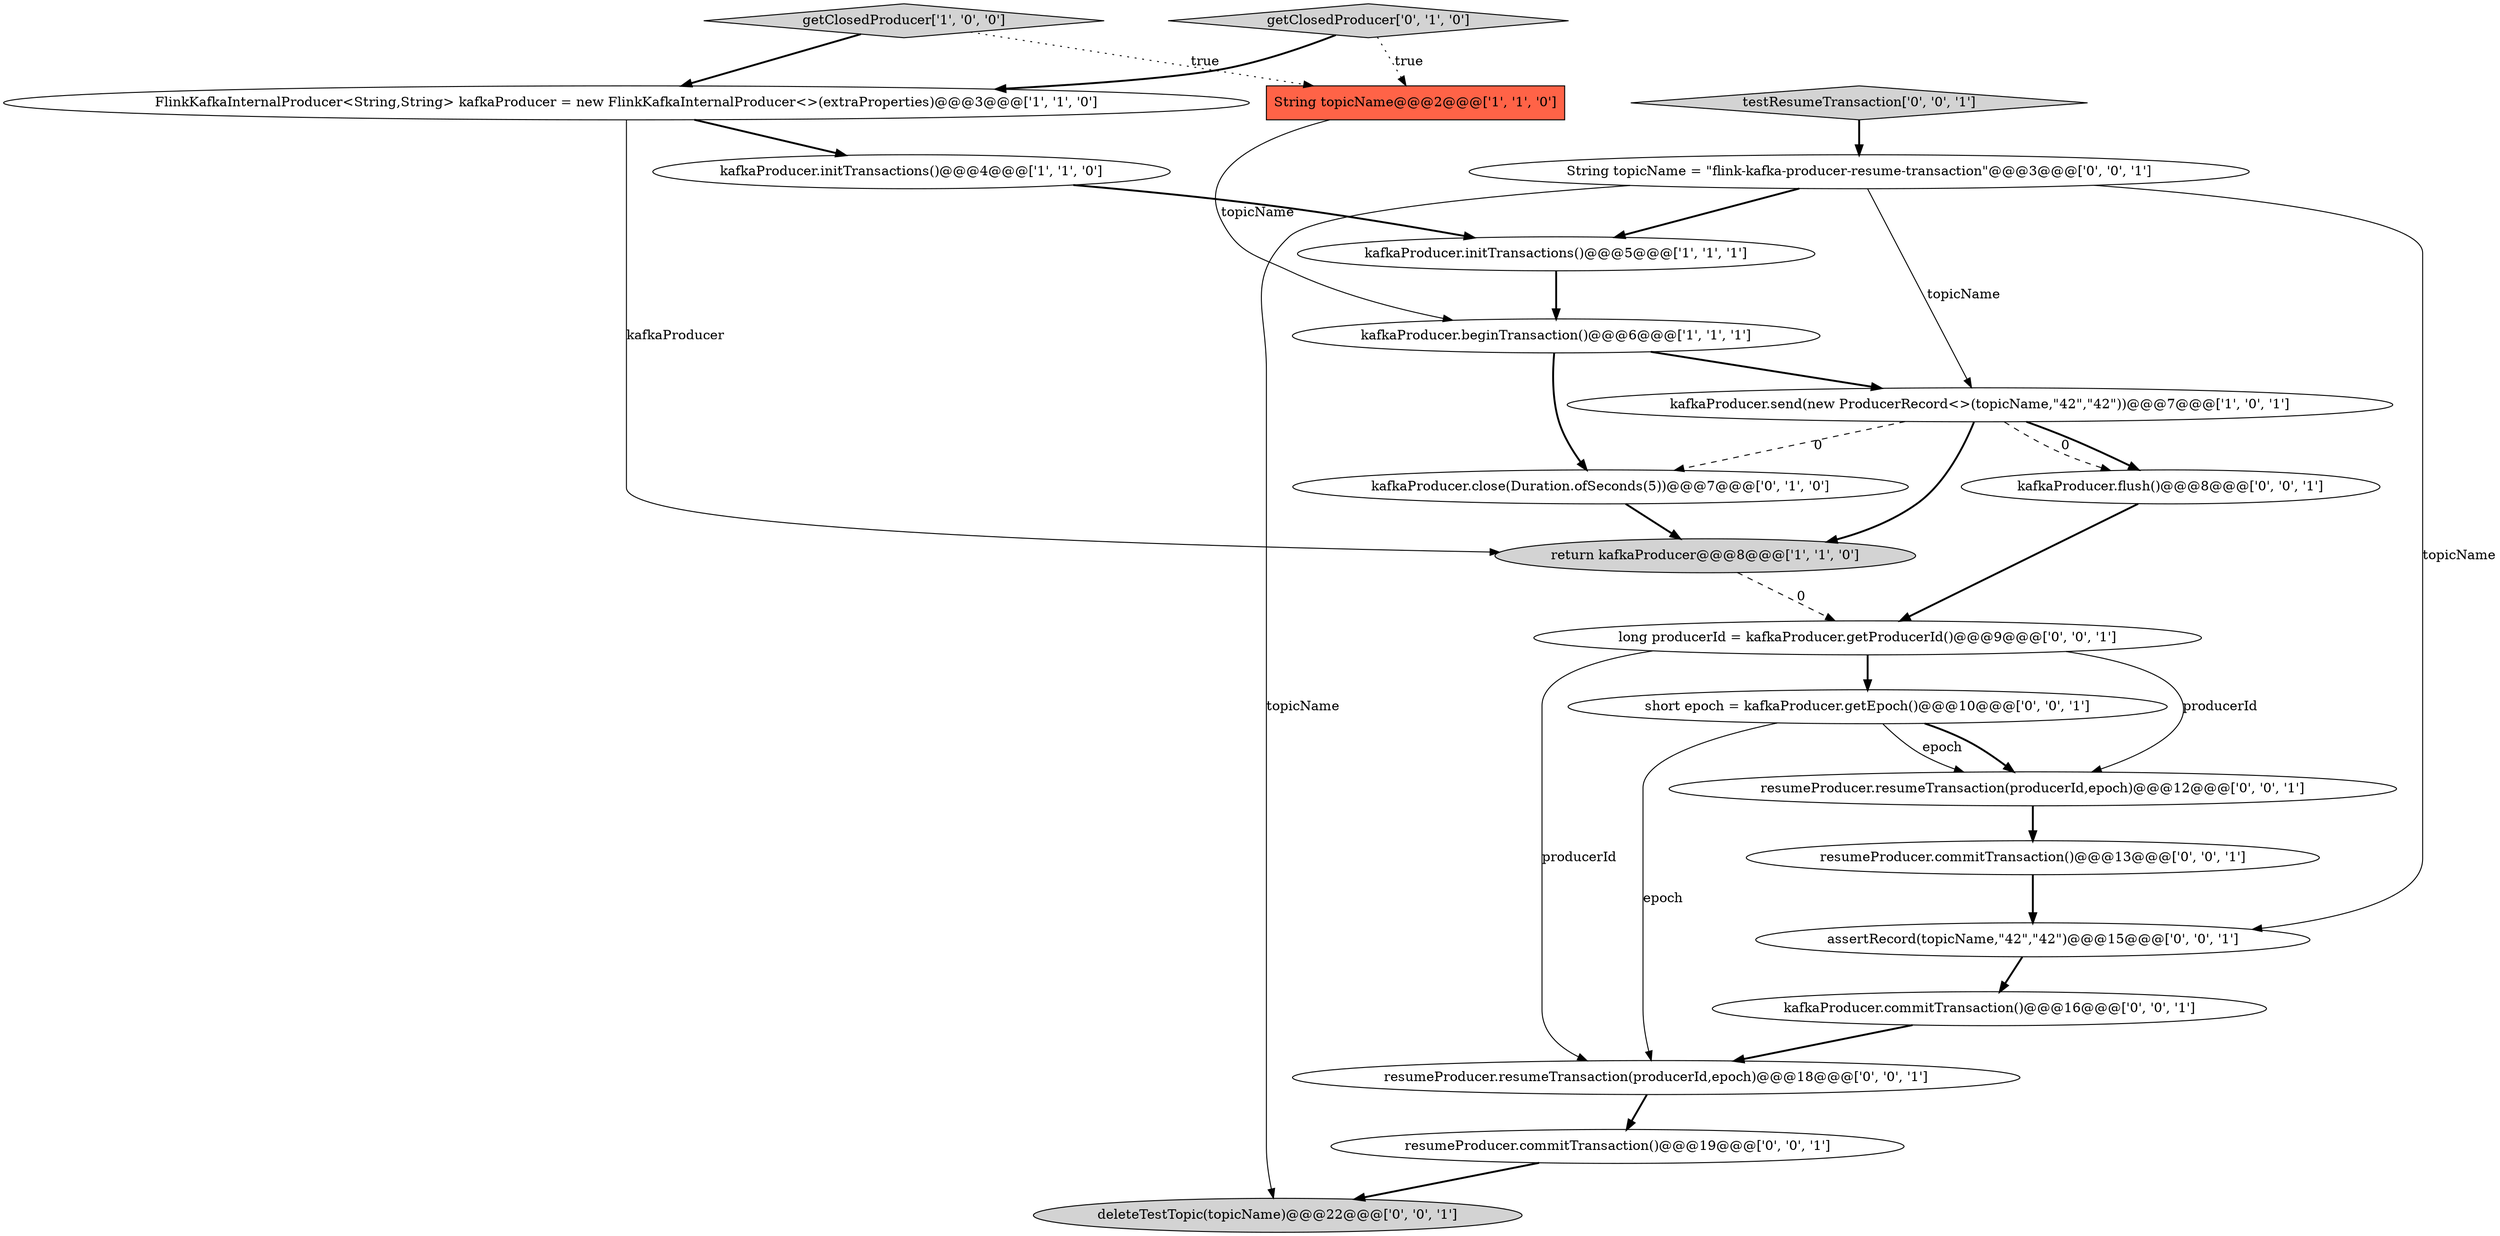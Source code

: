 digraph {
4 [style = filled, label = "String topicName@@@2@@@['1', '1', '0']", fillcolor = tomato, shape = box image = "AAA0AAABBB1BBB"];
18 [style = filled, label = "testResumeTransaction['0', '0', '1']", fillcolor = lightgray, shape = diamond image = "AAA0AAABBB3BBB"];
3 [style = filled, label = "kafkaProducer.initTransactions()@@@5@@@['1', '1', '1']", fillcolor = white, shape = ellipse image = "AAA0AAABBB1BBB"];
5 [style = filled, label = "FlinkKafkaInternalProducer<String,String> kafkaProducer = new FlinkKafkaInternalProducer<>(extraProperties)@@@3@@@['1', '1', '0']", fillcolor = white, shape = ellipse image = "AAA0AAABBB1BBB"];
20 [style = filled, label = "resumeProducer.commitTransaction()@@@13@@@['0', '0', '1']", fillcolor = white, shape = ellipse image = "AAA0AAABBB3BBB"];
12 [style = filled, label = "kafkaProducer.flush()@@@8@@@['0', '0', '1']", fillcolor = white, shape = ellipse image = "AAA0AAABBB3BBB"];
14 [style = filled, label = "kafkaProducer.commitTransaction()@@@16@@@['0', '0', '1']", fillcolor = white, shape = ellipse image = "AAA0AAABBB3BBB"];
6 [style = filled, label = "kafkaProducer.send(new ProducerRecord<>(topicName,\"42\",\"42\"))@@@7@@@['1', '0', '1']", fillcolor = white, shape = ellipse image = "AAA0AAABBB1BBB"];
0 [style = filled, label = "getClosedProducer['1', '0', '0']", fillcolor = lightgray, shape = diamond image = "AAA0AAABBB1BBB"];
19 [style = filled, label = "resumeProducer.commitTransaction()@@@19@@@['0', '0', '1']", fillcolor = white, shape = ellipse image = "AAA0AAABBB3BBB"];
13 [style = filled, label = "String topicName = \"flink-kafka-producer-resume-transaction\"@@@3@@@['0', '0', '1']", fillcolor = white, shape = ellipse image = "AAA0AAABBB3BBB"];
8 [style = filled, label = "getClosedProducer['0', '1', '0']", fillcolor = lightgray, shape = diamond image = "AAA0AAABBB2BBB"];
16 [style = filled, label = "deleteTestTopic(topicName)@@@22@@@['0', '0', '1']", fillcolor = lightgray, shape = ellipse image = "AAA0AAABBB3BBB"];
17 [style = filled, label = "short epoch = kafkaProducer.getEpoch()@@@10@@@['0', '0', '1']", fillcolor = white, shape = ellipse image = "AAA0AAABBB3BBB"];
9 [style = filled, label = "kafkaProducer.close(Duration.ofSeconds(5))@@@7@@@['0', '1', '0']", fillcolor = white, shape = ellipse image = "AAA1AAABBB2BBB"];
2 [style = filled, label = "kafkaProducer.beginTransaction()@@@6@@@['1', '1', '1']", fillcolor = white, shape = ellipse image = "AAA0AAABBB1BBB"];
11 [style = filled, label = "long producerId = kafkaProducer.getProducerId()@@@9@@@['0', '0', '1']", fillcolor = white, shape = ellipse image = "AAA0AAABBB3BBB"];
21 [style = filled, label = "assertRecord(topicName,\"42\",\"42\")@@@15@@@['0', '0', '1']", fillcolor = white, shape = ellipse image = "AAA0AAABBB3BBB"];
10 [style = filled, label = "resumeProducer.resumeTransaction(producerId,epoch)@@@12@@@['0', '0', '1']", fillcolor = white, shape = ellipse image = "AAA0AAABBB3BBB"];
15 [style = filled, label = "resumeProducer.resumeTransaction(producerId,epoch)@@@18@@@['0', '0', '1']", fillcolor = white, shape = ellipse image = "AAA0AAABBB3BBB"];
7 [style = filled, label = "kafkaProducer.initTransactions()@@@4@@@['1', '1', '0']", fillcolor = white, shape = ellipse image = "AAA0AAABBB1BBB"];
1 [style = filled, label = "return kafkaProducer@@@8@@@['1', '1', '0']", fillcolor = lightgray, shape = ellipse image = "AAA0AAABBB1BBB"];
11->15 [style = solid, label="producerId"];
21->14 [style = bold, label=""];
1->11 [style = dashed, label="0"];
8->5 [style = bold, label=""];
3->2 [style = bold, label=""];
5->1 [style = solid, label="kafkaProducer"];
17->10 [style = bold, label=""];
18->13 [style = bold, label=""];
11->10 [style = solid, label="producerId"];
15->19 [style = bold, label=""];
6->9 [style = dashed, label="0"];
11->17 [style = bold, label=""];
7->3 [style = bold, label=""];
19->16 [style = bold, label=""];
20->21 [style = bold, label=""];
2->9 [style = bold, label=""];
6->12 [style = dashed, label="0"];
13->21 [style = solid, label="topicName"];
13->16 [style = solid, label="topicName"];
6->12 [style = bold, label=""];
2->6 [style = bold, label=""];
13->3 [style = bold, label=""];
17->10 [style = solid, label="epoch"];
13->6 [style = solid, label="topicName"];
12->11 [style = bold, label=""];
0->4 [style = dotted, label="true"];
0->5 [style = bold, label=""];
14->15 [style = bold, label=""];
9->1 [style = bold, label=""];
6->1 [style = bold, label=""];
8->4 [style = dotted, label="true"];
5->7 [style = bold, label=""];
4->2 [style = solid, label="topicName"];
17->15 [style = solid, label="epoch"];
10->20 [style = bold, label=""];
}
